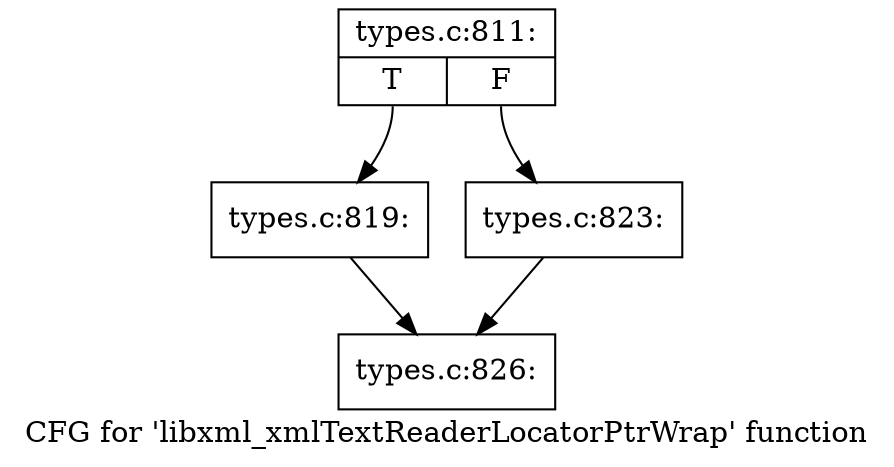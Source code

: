 digraph "CFG for 'libxml_xmlTextReaderLocatorPtrWrap' function" {
	label="CFG for 'libxml_xmlTextReaderLocatorPtrWrap' function";

	Node0x55aa7cf90340 [shape=record,label="{types.c:811:|{<s0>T|<s1>F}}"];
	Node0x55aa7cf90340:s0 -> Node0x55aa7cf90ec0;
	Node0x55aa7cf90340:s1 -> Node0x55aa7cf90f10;
	Node0x55aa7cf90ec0 [shape=record,label="{types.c:819:}"];
	Node0x55aa7cf90ec0 -> Node0x55aa7cf905f0;
	Node0x55aa7cf90f10 [shape=record,label="{types.c:823:}"];
	Node0x55aa7cf90f10 -> Node0x55aa7cf905f0;
	Node0x55aa7cf905f0 [shape=record,label="{types.c:826:}"];
}
